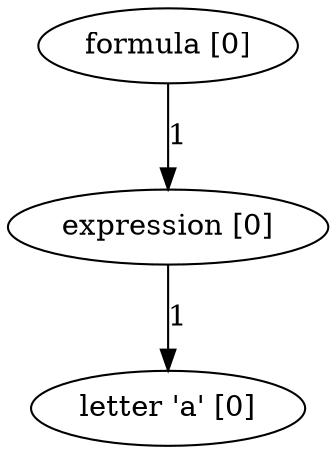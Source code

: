 digraph arpeggio_graph {
139780553928144 [label="formula [0]"];
139780553928144->139780553928000 [label="1"]

139780553928000 [label="expression [0]"];
139780553928000->139780553288232 [label="1"]

139780553288232 [label="letter 'a' [0]"];
}